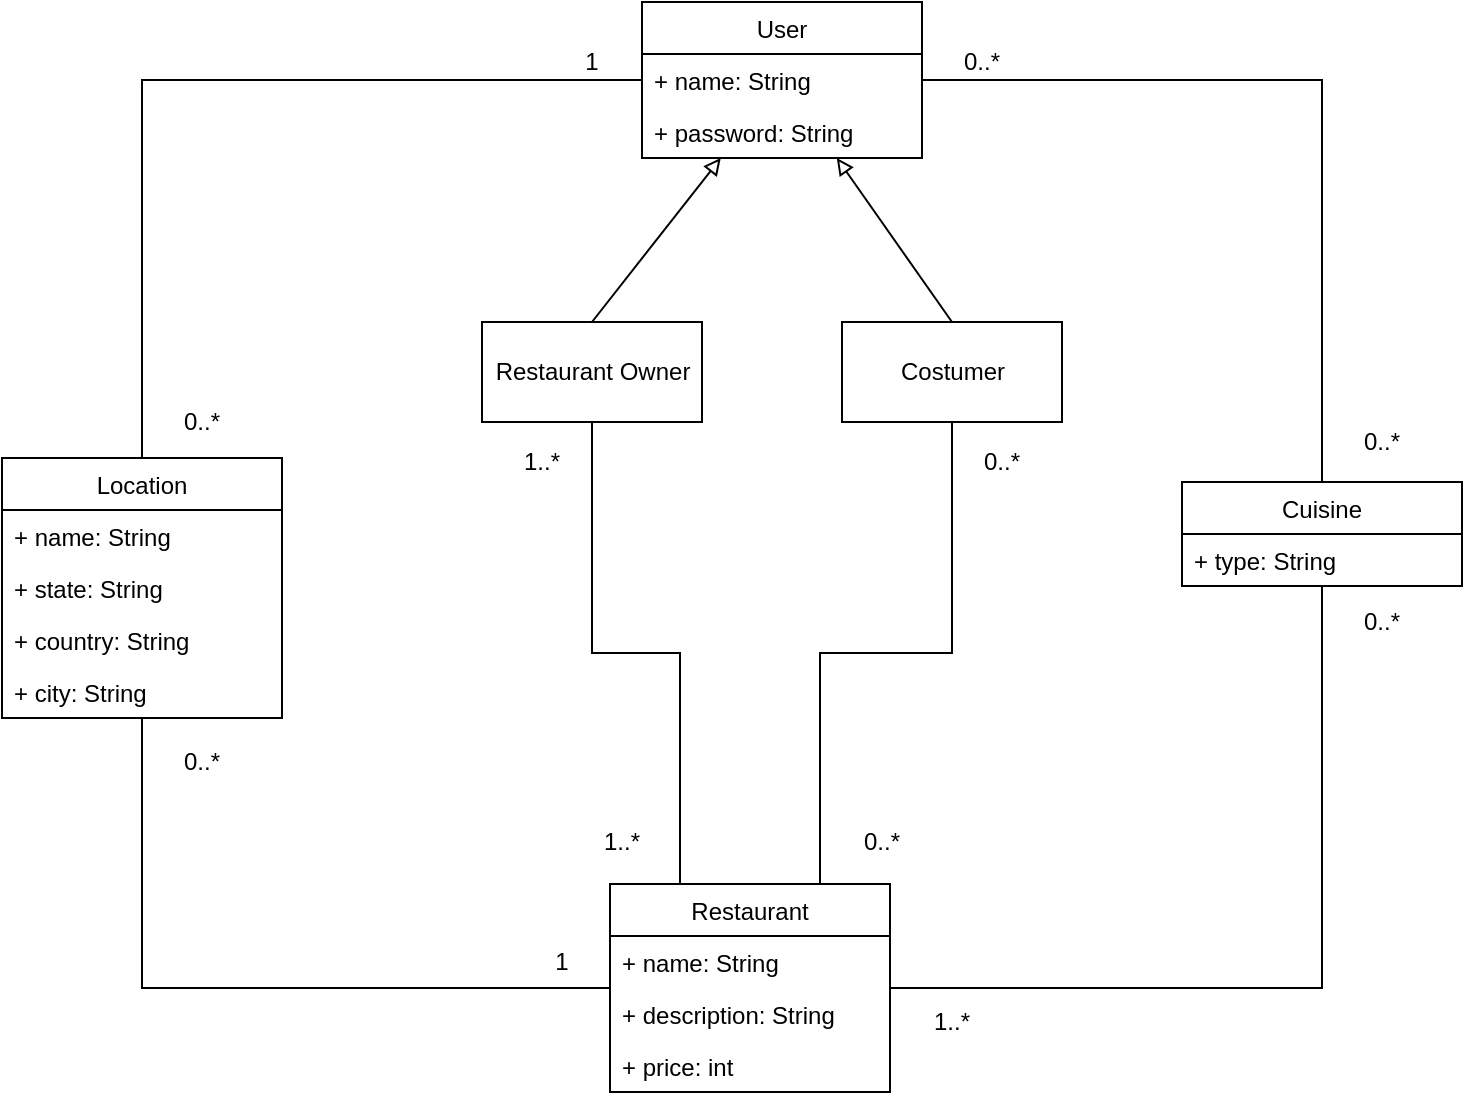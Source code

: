 <mxfile version="13.3.0" type="github" pages="2">
  <diagram id="7zDVnnWjsR-BoNhKVwcQ" name="Page-1">
    <mxGraphModel dx="2249" dy="762" grid="1" gridSize="10" guides="1" tooltips="1" connect="1" arrows="1" fold="1" page="1" pageScale="1" pageWidth="827" pageHeight="1169" math="0" shadow="0">
      <root>
        <mxCell id="0" />
        <mxCell id="1" parent="0" />
        <mxCell id="i-cu7JivkZhU1WcwD_Rd-4" style="edgeStyle=none;rounded=0;orthogonalLoop=1;jettySize=auto;html=1;exitX=0.5;exitY=0;exitDx=0;exitDy=0;endArrow=block;endFill=0;fontSize=12;" parent="1" source="i-cu7JivkZhU1WcwD_Rd-2" target="jAowE2UNMXIYMA4io6as-1" edge="1">
          <mxGeometry relative="1" as="geometry" />
        </mxCell>
        <mxCell id="i-cu7JivkZhU1WcwD_Rd-2" value="Restaurant Owner" style="html=1;fontSize=12;" parent="1" vertex="1">
          <mxGeometry x="210" y="200" width="110" height="50" as="geometry" />
        </mxCell>
        <mxCell id="i-cu7JivkZhU1WcwD_Rd-5" style="edgeStyle=none;rounded=0;orthogonalLoop=1;jettySize=auto;html=1;exitX=0.5;exitY=0;exitDx=0;exitDy=0;endArrow=block;endFill=0;fontSize=12;" parent="1" source="i-cu7JivkZhU1WcwD_Rd-3" target="jAowE2UNMXIYMA4io6as-1" edge="1">
          <mxGeometry relative="1" as="geometry" />
        </mxCell>
        <mxCell id="i-cu7JivkZhU1WcwD_Rd-3" value="Costumer" style="html=1;fontSize=12;" parent="1" vertex="1">
          <mxGeometry x="390" y="200" width="110" height="50" as="geometry" />
        </mxCell>
        <mxCell id="i-cu7JivkZhU1WcwD_Rd-10" style="edgeStyle=orthogonalEdgeStyle;rounded=0;orthogonalLoop=1;jettySize=auto;html=1;exitX=1;exitY=0.5;exitDx=0;exitDy=0;endArrow=none;endFill=0;fontSize=12;" parent="1" source="jAowE2UNMXIYMA4io6as-1" target="jAowE2UNMXIYMA4io6as-13" edge="1">
          <mxGeometry relative="1" as="geometry" />
        </mxCell>
        <mxCell id="i-cu7JivkZhU1WcwD_Rd-11" style="edgeStyle=orthogonalEdgeStyle;rounded=0;orthogonalLoop=1;jettySize=auto;html=1;exitX=0;exitY=0.5;exitDx=0;exitDy=0;endArrow=none;endFill=0;fontSize=12;" parent="1" source="jAowE2UNMXIYMA4io6as-1" target="jAowE2UNMXIYMA4io6as-9" edge="1">
          <mxGeometry relative="1" as="geometry" />
        </mxCell>
        <mxCell id="jAowE2UNMXIYMA4io6as-1" value="User" style="swimlane;fontStyle=0;childLayout=stackLayout;horizontal=1;startSize=26;fillColor=none;horizontalStack=0;resizeParent=1;resizeParentMax=0;resizeLast=0;collapsible=1;marginBottom=0;" parent="1" vertex="1">
          <mxGeometry x="290" y="40" width="140" height="78" as="geometry" />
        </mxCell>
        <mxCell id="jAowE2UNMXIYMA4io6as-2" value="+ name: String " style="text;strokeColor=none;fillColor=none;align=left;verticalAlign=top;spacingLeft=4;spacingRight=4;overflow=hidden;rotatable=0;points=[[0,0.5],[1,0.5]];portConstraint=eastwest;" parent="jAowE2UNMXIYMA4io6as-1" vertex="1">
          <mxGeometry y="26" width="140" height="26" as="geometry" />
        </mxCell>
        <mxCell id="jAowE2UNMXIYMA4io6as-3" value="+ password: String" style="text;strokeColor=none;fillColor=none;align=left;verticalAlign=top;spacingLeft=4;spacingRight=4;overflow=hidden;rotatable=0;points=[[0,0.5],[1,0.5]];portConstraint=eastwest;" parent="jAowE2UNMXIYMA4io6as-1" vertex="1">
          <mxGeometry y="52" width="140" height="26" as="geometry" />
        </mxCell>
        <mxCell id="i-cu7JivkZhU1WcwD_Rd-6" style="edgeStyle=orthogonalEdgeStyle;rounded=0;orthogonalLoop=1;jettySize=auto;html=1;exitX=0.25;exitY=0;exitDx=0;exitDy=0;entryX=0.5;entryY=1;entryDx=0;entryDy=0;endArrow=none;endFill=0;fontSize=12;" parent="1" source="jAowE2UNMXIYMA4io6as-5" target="i-cu7JivkZhU1WcwD_Rd-2" edge="1">
          <mxGeometry relative="1" as="geometry" />
        </mxCell>
        <mxCell id="i-cu7JivkZhU1WcwD_Rd-7" style="edgeStyle=orthogonalEdgeStyle;rounded=0;orthogonalLoop=1;jettySize=auto;html=1;exitX=0.75;exitY=0;exitDx=0;exitDy=0;entryX=0.5;entryY=1;entryDx=0;entryDy=0;endArrow=none;endFill=0;fontSize=12;" parent="1" source="jAowE2UNMXIYMA4io6as-5" target="i-cu7JivkZhU1WcwD_Rd-3" edge="1">
          <mxGeometry relative="1" as="geometry" />
        </mxCell>
        <mxCell id="i-cu7JivkZhU1WcwD_Rd-8" style="edgeStyle=orthogonalEdgeStyle;rounded=0;orthogonalLoop=1;jettySize=auto;html=1;exitX=1;exitY=0.5;exitDx=0;exitDy=0;endArrow=none;endFill=0;fontSize=12;" parent="1" source="jAowE2UNMXIYMA4io6as-5" target="jAowE2UNMXIYMA4io6as-13" edge="1">
          <mxGeometry relative="1" as="geometry" />
        </mxCell>
        <mxCell id="i-cu7JivkZhU1WcwD_Rd-9" style="edgeStyle=orthogonalEdgeStyle;rounded=0;orthogonalLoop=1;jettySize=auto;html=1;exitX=0;exitY=0.5;exitDx=0;exitDy=0;endArrow=none;endFill=0;fontSize=12;" parent="1" source="jAowE2UNMXIYMA4io6as-5" target="jAowE2UNMXIYMA4io6as-9" edge="1">
          <mxGeometry relative="1" as="geometry" />
        </mxCell>
        <mxCell id="jAowE2UNMXIYMA4io6as-5" value="Restaurant" style="swimlane;fontStyle=0;childLayout=stackLayout;horizontal=1;startSize=26;fillColor=none;horizontalStack=0;resizeParent=1;resizeParentMax=0;resizeLast=0;collapsible=1;marginBottom=0;" parent="1" vertex="1">
          <mxGeometry x="274" y="481" width="140" height="104" as="geometry" />
        </mxCell>
        <mxCell id="jAowE2UNMXIYMA4io6as-6" value="+ name: String" style="text;strokeColor=none;fillColor=none;align=left;verticalAlign=top;spacingLeft=4;spacingRight=4;overflow=hidden;rotatable=0;points=[[0,0.5],[1,0.5]];portConstraint=eastwest;" parent="jAowE2UNMXIYMA4io6as-5" vertex="1">
          <mxGeometry y="26" width="140" height="26" as="geometry" />
        </mxCell>
        <mxCell id="jAowE2UNMXIYMA4io6as-7" value="+ description: String" style="text;strokeColor=none;fillColor=none;align=left;verticalAlign=top;spacingLeft=4;spacingRight=4;overflow=hidden;rotatable=0;points=[[0,0.5],[1,0.5]];portConstraint=eastwest;" parent="jAowE2UNMXIYMA4io6as-5" vertex="1">
          <mxGeometry y="52" width="140" height="26" as="geometry" />
        </mxCell>
        <mxCell id="jAowE2UNMXIYMA4io6as-8" value="+ price: int" style="text;strokeColor=none;fillColor=none;align=left;verticalAlign=top;spacingLeft=4;spacingRight=4;overflow=hidden;rotatable=0;points=[[0,0.5],[1,0.5]];portConstraint=eastwest;" parent="jAowE2UNMXIYMA4io6as-5" vertex="1">
          <mxGeometry y="78" width="140" height="26" as="geometry" />
        </mxCell>
        <mxCell id="jAowE2UNMXIYMA4io6as-9" value="Location" style="swimlane;fontStyle=0;childLayout=stackLayout;horizontal=1;startSize=26;fillColor=none;horizontalStack=0;resizeParent=1;resizeParentMax=0;resizeLast=0;collapsible=1;marginBottom=0;" parent="1" vertex="1">
          <mxGeometry x="-30" y="268" width="140" height="130" as="geometry" />
        </mxCell>
        <mxCell id="jAowE2UNMXIYMA4io6as-10" value="+ name: String" style="text;strokeColor=none;fillColor=none;align=left;verticalAlign=top;spacingLeft=4;spacingRight=4;overflow=hidden;rotatable=0;points=[[0,0.5],[1,0.5]];portConstraint=eastwest;" parent="jAowE2UNMXIYMA4io6as-9" vertex="1">
          <mxGeometry y="26" width="140" height="26" as="geometry" />
        </mxCell>
        <mxCell id="jAowE2UNMXIYMA4io6as-11" value="+ state: String" style="text;strokeColor=none;fillColor=none;align=left;verticalAlign=top;spacingLeft=4;spacingRight=4;overflow=hidden;rotatable=0;points=[[0,0.5],[1,0.5]];portConstraint=eastwest;" parent="jAowE2UNMXIYMA4io6as-9" vertex="1">
          <mxGeometry y="52" width="140" height="26" as="geometry" />
        </mxCell>
        <mxCell id="jAowE2UNMXIYMA4io6as-12" value="+ country: String" style="text;strokeColor=none;fillColor=none;align=left;verticalAlign=top;spacingLeft=4;spacingRight=4;overflow=hidden;rotatable=0;points=[[0,0.5],[1,0.5]];portConstraint=eastwest;" parent="jAowE2UNMXIYMA4io6as-9" vertex="1">
          <mxGeometry y="78" width="140" height="26" as="geometry" />
        </mxCell>
        <mxCell id="THnPGVrAGlhSRqvwT2kJ-9" value="+ city: String" style="text;strokeColor=none;fillColor=none;align=left;verticalAlign=top;spacingLeft=4;spacingRight=4;overflow=hidden;rotatable=0;points=[[0,0.5],[1,0.5]];portConstraint=eastwest;" parent="jAowE2UNMXIYMA4io6as-9" vertex="1">
          <mxGeometry y="104" width="140" height="26" as="geometry" />
        </mxCell>
        <mxCell id="jAowE2UNMXIYMA4io6as-13" value="Cuisine" style="swimlane;fontStyle=0;childLayout=stackLayout;horizontal=1;startSize=26;fillColor=none;horizontalStack=0;resizeParent=1;resizeParentMax=0;resizeLast=0;collapsible=1;marginBottom=0;" parent="1" vertex="1">
          <mxGeometry x="560" y="280" width="140" height="52" as="geometry" />
        </mxCell>
        <mxCell id="jAowE2UNMXIYMA4io6as-14" value="+ type: String" style="text;strokeColor=none;fillColor=none;align=left;verticalAlign=top;spacingLeft=4;spacingRight=4;overflow=hidden;rotatable=0;points=[[0,0.5],[1,0.5]];portConstraint=eastwest;" parent="jAowE2UNMXIYMA4io6as-13" vertex="1">
          <mxGeometry y="26" width="140" height="26" as="geometry" />
        </mxCell>
        <mxCell id="i-cu7JivkZhU1WcwD_Rd-14" value="1" style="text;html=1;strokeColor=none;fillColor=none;align=center;verticalAlign=middle;whiteSpace=wrap;rounded=0;fontSize=12;" parent="1" vertex="1">
          <mxGeometry x="245" y="60" width="40" height="20" as="geometry" />
        </mxCell>
        <mxCell id="i-cu7JivkZhU1WcwD_Rd-17" value="1" style="text;html=1;strokeColor=none;fillColor=none;align=center;verticalAlign=middle;whiteSpace=wrap;rounded=0;fontSize=12;" parent="1" vertex="1">
          <mxGeometry x="230" y="510" width="40" height="20" as="geometry" />
        </mxCell>
        <mxCell id="i-cu7JivkZhU1WcwD_Rd-19" value="0..*" style="text;html=1;strokeColor=none;fillColor=none;align=center;verticalAlign=middle;whiteSpace=wrap;rounded=0;fontSize=12;" parent="1" vertex="1">
          <mxGeometry x="450" y="260" width="40" height="20" as="geometry" />
        </mxCell>
        <mxCell id="i-cu7JivkZhU1WcwD_Rd-20" value="0..*" style="text;html=1;strokeColor=none;fillColor=none;align=center;verticalAlign=middle;whiteSpace=wrap;rounded=0;fontSize=12;" parent="1" vertex="1">
          <mxGeometry x="50" y="410" width="40" height="20" as="geometry" />
        </mxCell>
        <mxCell id="i-cu7JivkZhU1WcwD_Rd-21" value="0..*" style="text;html=1;strokeColor=none;fillColor=none;align=center;verticalAlign=middle;whiteSpace=wrap;rounded=0;fontSize=12;" parent="1" vertex="1">
          <mxGeometry x="50" y="240" width="40" height="20" as="geometry" />
        </mxCell>
        <mxCell id="i-cu7JivkZhU1WcwD_Rd-22" value="1..*" style="text;html=1;strokeColor=none;fillColor=none;align=center;verticalAlign=middle;whiteSpace=wrap;rounded=0;fontSize=12;" parent="1" vertex="1">
          <mxGeometry x="260" y="450" width="40" height="20" as="geometry" />
        </mxCell>
        <mxCell id="i-cu7JivkZhU1WcwD_Rd-23" value="1..*" style="text;html=1;strokeColor=none;fillColor=none;align=center;verticalAlign=middle;whiteSpace=wrap;rounded=0;fontSize=12;" parent="1" vertex="1">
          <mxGeometry x="220" y="260" width="40" height="20" as="geometry" />
        </mxCell>
        <mxCell id="i-cu7JivkZhU1WcwD_Rd-24" value="0..*" style="text;html=1;strokeColor=none;fillColor=none;align=center;verticalAlign=middle;whiteSpace=wrap;rounded=0;fontSize=12;" parent="1" vertex="1">
          <mxGeometry x="390" y="450" width="40" height="20" as="geometry" />
        </mxCell>
        <mxCell id="i-cu7JivkZhU1WcwD_Rd-26" value="0..*" style="text;html=1;strokeColor=none;fillColor=none;align=center;verticalAlign=middle;whiteSpace=wrap;rounded=0;fontSize=12;" parent="1" vertex="1">
          <mxGeometry x="440" y="60" width="40" height="20" as="geometry" />
        </mxCell>
        <mxCell id="i-cu7JivkZhU1WcwD_Rd-27" value="0..*" style="text;html=1;strokeColor=none;fillColor=none;align=center;verticalAlign=middle;whiteSpace=wrap;rounded=0;fontSize=12;" parent="1" vertex="1">
          <mxGeometry x="640" y="250" width="40" height="20" as="geometry" />
        </mxCell>
        <mxCell id="i-cu7JivkZhU1WcwD_Rd-28" value="0..*" style="text;html=1;strokeColor=none;fillColor=none;align=center;verticalAlign=middle;whiteSpace=wrap;rounded=0;fontSize=12;" parent="1" vertex="1">
          <mxGeometry x="640" y="340" width="40" height="20" as="geometry" />
        </mxCell>
        <mxCell id="i-cu7JivkZhU1WcwD_Rd-29" value="1..*" style="text;html=1;strokeColor=none;fillColor=none;align=center;verticalAlign=middle;whiteSpace=wrap;rounded=0;fontSize=12;" parent="1" vertex="1">
          <mxGeometry x="425" y="540" width="40" height="20" as="geometry" />
        </mxCell>
      </root>
    </mxGraphModel>
  </diagram>
  <diagram id="j9z_PGVBzaC0-V9ysHHA" name="Page-2">
    <mxGraphModel dx="2426" dy="2434" grid="1" gridSize="10" guides="1" tooltips="1" connect="1" arrows="1" fold="1" page="1" pageScale="1" pageWidth="827" pageHeight="1169" math="0" shadow="0">
      <root>
        <mxCell id="5zPHV9qzRJgmZAfULTGl-0" />
        <mxCell id="5zPHV9qzRJgmZAfULTGl-1" parent="5zPHV9qzRJgmZAfULTGl-0" />
        <mxCell id="5zPHV9qzRJgmZAfULTGl-9" style="edgeStyle=orthogonalEdgeStyle;rounded=0;orthogonalLoop=1;jettySize=auto;html=1;endArrow=block;endFill=0;" parent="5zPHV9qzRJgmZAfULTGl-1" source="5zPHV9qzRJgmZAfULTGl-3" target="5zPHV9qzRJgmZAfULTGl-4" edge="1">
          <mxGeometry relative="1" as="geometry" />
        </mxCell>
        <mxCell id="5zPHV9qzRJgmZAfULTGl-3" value="Restaurant&lt;br&gt;Owner" style="shape=umlActor;verticalLabelPosition=bottom;labelBackgroundColor=#ffffff;verticalAlign=top;html=1;" parent="5zPHV9qzRJgmZAfULTGl-1" vertex="1">
          <mxGeometry x="120" y="-40" width="30" height="60" as="geometry" />
        </mxCell>
        <mxCell id="5zPHV9qzRJgmZAfULTGl-4" value="User" style="shape=umlActor;verticalLabelPosition=bottom;labelBackgroundColor=#ffffff;verticalAlign=top;html=1;" parent="5zPHV9qzRJgmZAfULTGl-1" vertex="1">
          <mxGeometry x="120" y="150" width="30" height="60" as="geometry" />
        </mxCell>
        <mxCell id="5zPHV9qzRJgmZAfULTGl-18" value="&amp;lt;&amp;lt;include&amp;gt;&amp;gt;" style="rounded=0;orthogonalLoop=1;jettySize=auto;html=1;exitX=1;exitY=1;exitDx=0;exitDy=0;endArrow=classicThin;endFill=1;fontSize=12;" parent="5zPHV9qzRJgmZAfULTGl-1" source="5zPHV9qzRJgmZAfULTGl-10" target="5zPHV9qzRJgmZAfULTGl-16" edge="1">
          <mxGeometry relative="1" as="geometry" />
        </mxCell>
        <mxCell id="5zPHV9qzRJgmZAfULTGl-10" value="Add Restaurant" style="ellipse;whiteSpace=wrap;html=1;fontSize=12;fillColor=#dae8fc;strokeColor=#6c8ebf;" parent="5zPHV9qzRJgmZAfULTGl-1" vertex="1">
          <mxGeometry x="280" y="-290" width="140" height="70" as="geometry" />
        </mxCell>
        <mxCell id="qz7VxkIkBpoKN-4RH5xL-8" style="edgeStyle=none;rounded=0;orthogonalLoop=1;jettySize=auto;html=1;exitX=0;exitY=0;exitDx=0;exitDy=0;endArrow=none;endFill=0;fontSize=12;" parent="5zPHV9qzRJgmZAfULTGl-1" source="5zPHV9qzRJgmZAfULTGl-11" edge="1">
          <mxGeometry relative="1" as="geometry">
            <mxPoint x="150.0" y="220" as="targetPoint" />
          </mxGeometry>
        </mxCell>
        <mxCell id="5zPHV9qzRJgmZAfULTGl-11" value="Register" style="ellipse;whiteSpace=wrap;html=1;fontSize=12;fillColor=#dae8fc;strokeColor=#6c8ebf;" parent="5zPHV9qzRJgmZAfULTGl-1" vertex="1">
          <mxGeometry x="280" y="280" width="140" height="70" as="geometry" />
        </mxCell>
        <mxCell id="qz7VxkIkBpoKN-4RH5xL-7" style="edgeStyle=none;rounded=0;orthogonalLoop=1;jettySize=auto;html=1;exitX=0.5;exitY=0;exitDx=0;exitDy=0;endArrow=none;endFill=0;fontSize=12;" parent="5zPHV9qzRJgmZAfULTGl-1" source="5zPHV9qzRJgmZAfULTGl-12" edge="1">
          <mxGeometry relative="1" as="geometry">
            <mxPoint x="150" y="230" as="targetPoint" />
          </mxGeometry>
        </mxCell>
        <mxCell id="5zPHV9qzRJgmZAfULTGl-12" value="Login/Logout" style="ellipse;whiteSpace=wrap;html=1;fontSize=12;fillColor=#dae8fc;strokeColor=#6c8ebf;" parent="5zPHV9qzRJgmZAfULTGl-1" vertex="1">
          <mxGeometry x="180" y="400" width="140" height="70" as="geometry" />
        </mxCell>
        <mxCell id="5zPHV9qzRJgmZAfULTGl-16" value="View Restaurant" style="ellipse;whiteSpace=wrap;html=1;fontSize=12;fillColor=#dae8fc;strokeColor=#6c8ebf;" parent="5zPHV9qzRJgmZAfULTGl-1" vertex="1">
          <mxGeometry x="520" y="-250" width="140" height="70" as="geometry" />
        </mxCell>
        <mxCell id="5zPHV9qzRJgmZAfULTGl-20" value="&amp;lt;&amp;lt;extends&amp;gt;&amp;gt;" style="edgeStyle=none;rounded=0;orthogonalLoop=1;jettySize=auto;html=1;exitX=0;exitY=1;exitDx=0;exitDy=0;entryX=1;entryY=0;entryDx=0;entryDy=0;dashed=1;endArrow=classicThin;endFill=1;fontSize=12;" parent="5zPHV9qzRJgmZAfULTGl-1" source="5zPHV9qzRJgmZAfULTGl-17" target="5zPHV9qzRJgmZAfULTGl-16" edge="1">
          <mxGeometry relative="1" as="geometry" />
        </mxCell>
        <mxCell id="5zPHV9qzRJgmZAfULTGl-17" value="Edit Restaurant" style="ellipse;whiteSpace=wrap;html=1;fontSize=12;fillColor=#d5e8d4;strokeColor=#82b366;" parent="5zPHV9qzRJgmZAfULTGl-1" vertex="1">
          <mxGeometry x="860" y="-420" width="140" height="70" as="geometry" />
        </mxCell>
        <mxCell id="5zPHV9qzRJgmZAfULTGl-23" value="&amp;lt;&amp;lt;extends&amp;gt;&amp;gt;" style="edgeStyle=none;rounded=0;orthogonalLoop=1;jettySize=auto;html=1;exitX=0;exitY=0.5;exitDx=0;exitDy=0;entryX=1;entryY=1;entryDx=0;entryDy=0;dashed=1;endArrow=classicThin;endFill=1;fontSize=12;" parent="5zPHV9qzRJgmZAfULTGl-1" source="5zPHV9qzRJgmZAfULTGl-22" target="5zPHV9qzRJgmZAfULTGl-16" edge="1">
          <mxGeometry relative="1" as="geometry" />
        </mxCell>
        <mxCell id="5zPHV9qzRJgmZAfULTGl-22" value="Delete Restaurant" style="ellipse;whiteSpace=wrap;html=1;fontSize=12;fillColor=#d5e8d4;strokeColor=#82b366;" parent="5zPHV9qzRJgmZAfULTGl-1" vertex="1">
          <mxGeometry x="910" y="-300" width="140" height="70" as="geometry" />
        </mxCell>
        <mxCell id="Tm_T-q_GC3cHI-UwzK1D-2" value="&amp;lt;&amp;lt;include&amp;gt;&amp;gt;" style="rounded=0;orthogonalLoop=1;jettySize=auto;html=1;exitX=1;exitY=1;exitDx=0;exitDy=0;entryX=0;entryY=0;entryDx=0;entryDy=0;endArrow=classicThin;endFill=1;fontSize=12;" parent="5zPHV9qzRJgmZAfULTGl-1" source="Tm_T-q_GC3cHI-UwzK1D-0" target="Tm_T-q_GC3cHI-UwzK1D-1" edge="1">
          <mxGeometry relative="1" as="geometry" />
        </mxCell>
        <mxCell id="qz7VxkIkBpoKN-4RH5xL-9" style="edgeStyle=none;rounded=0;orthogonalLoop=1;jettySize=auto;html=1;exitX=0;exitY=0;exitDx=0;exitDy=0;entryX=0.5;entryY=0.5;entryDx=0;entryDy=0;entryPerimeter=0;endArrow=none;endFill=0;fontSize=12;" parent="5zPHV9qzRJgmZAfULTGl-1" source="Tm_T-q_GC3cHI-UwzK1D-0" target="5zPHV9qzRJgmZAfULTGl-4" edge="1">
          <mxGeometry relative="1" as="geometry" />
        </mxCell>
        <mxCell id="Tm_T-q_GC3cHI-UwzK1D-0" value="Browse User&amp;nbsp;" style="ellipse;whiteSpace=wrap;html=1;fontSize=12;fillColor=#dae8fc;strokeColor=#6c8ebf;" parent="5zPHV9qzRJgmZAfULTGl-1" vertex="1">
          <mxGeometry x="380" y="170" width="140" height="70" as="geometry" />
        </mxCell>
        <mxCell id="qz7VxkIkBpoKN-4RH5xL-2" value="&amp;lt;&amp;lt;include&amp;gt;&amp;gt;" style="edgeStyle=none;rounded=0;orthogonalLoop=1;jettySize=auto;html=1;exitX=1;exitY=0.5;exitDx=0;exitDy=0;entryX=0;entryY=1;entryDx=0;entryDy=0;endArrow=classicThin;endFill=1;fontSize=12;" parent="5zPHV9qzRJgmZAfULTGl-1" source="Tm_T-q_GC3cHI-UwzK1D-1" target="qz7VxkIkBpoKN-4RH5xL-1" edge="1">
          <mxGeometry relative="1" as="geometry" />
        </mxCell>
        <mxCell id="Tm_T-q_GC3cHI-UwzK1D-1" value="Find User" style="ellipse;whiteSpace=wrap;html=1;fontSize=12;fillColor=#dae8fc;strokeColor=#6c8ebf;" parent="5zPHV9qzRJgmZAfULTGl-1" vertex="1">
          <mxGeometry x="640" y="215" width="140" height="70" as="geometry" />
        </mxCell>
        <mxCell id="qz7VxkIkBpoKN-4RH5xL-0" value="&amp;lt;&amp;lt;extends&amp;gt;&amp;gt;" style="edgeStyle=none;rounded=0;orthogonalLoop=1;jettySize=auto;html=1;exitX=0;exitY=0;exitDx=0;exitDy=0;entryX=1;entryY=1;entryDx=0;entryDy=0;dashed=1;endArrow=classicThin;endFill=1;fontSize=12;" parent="5zPHV9qzRJgmZAfULTGl-1" source="Tm_T-q_GC3cHI-UwzK1D-3" target="Tm_T-q_GC3cHI-UwzK1D-1" edge="1">
          <mxGeometry relative="1" as="geometry" />
        </mxCell>
        <mxCell id="Tm_T-q_GC3cHI-UwzK1D-3" value="Set User Parameter:&lt;br&gt;username" style="ellipse;whiteSpace=wrap;html=1;fontSize=12;fillColor=#d5e8d4;strokeColor=#82b366;" parent="5zPHV9qzRJgmZAfULTGl-1" vertex="1">
          <mxGeometry x="970" y="330" width="140" height="70" as="geometry" />
        </mxCell>
        <mxCell id="qz7VxkIkBpoKN-4RH5xL-1" value="View User" style="ellipse;whiteSpace=wrap;html=1;fontSize=12;fillColor=#dae8fc;strokeColor=#6c8ebf;" parent="5zPHV9qzRJgmZAfULTGl-1" vertex="1">
          <mxGeometry x="889.92" y="170" width="140" height="70" as="geometry" />
        </mxCell>
        <mxCell id="qz7VxkIkBpoKN-4RH5xL-5" value="&amp;lt;&amp;lt;extends&amp;gt;&amp;gt;" style="edgeStyle=none;rounded=0;orthogonalLoop=1;jettySize=auto;html=1;exitX=0;exitY=0.5;exitDx=0;exitDy=0;entryX=1;entryY=0;entryDx=0;entryDy=0;dashed=1;endArrow=classicThin;endFill=1;fontSize=12;" parent="5zPHV9qzRJgmZAfULTGl-1" source="qz7VxkIkBpoKN-4RH5xL-3" target="qz7VxkIkBpoKN-4RH5xL-1" edge="1">
          <mxGeometry relative="1" as="geometry" />
        </mxCell>
        <mxCell id="qz7VxkIkBpoKN-4RH5xL-3" value="Follow User" style="ellipse;whiteSpace=wrap;html=1;fontSize=12;fillColor=#d5e8d4;strokeColor=#82b366;" parent="5zPHV9qzRJgmZAfULTGl-1" vertex="1">
          <mxGeometry x="1120" y="100" width="140" height="70" as="geometry" />
        </mxCell>
        <mxCell id="qz7VxkIkBpoKN-4RH5xL-6" value="&amp;lt;&amp;lt;extends&amp;gt;&amp;gt;" style="edgeStyle=none;rounded=0;orthogonalLoop=1;jettySize=auto;html=1;exitX=0;exitY=0.5;exitDx=0;exitDy=0;entryX=1;entryY=1;entryDx=0;entryDy=0;dashed=1;endArrow=classicThin;endFill=1;fontSize=12;" parent="5zPHV9qzRJgmZAfULTGl-1" source="qz7VxkIkBpoKN-4RH5xL-4" target="qz7VxkIkBpoKN-4RH5xL-1" edge="1">
          <mxGeometry relative="1" as="geometry" />
        </mxCell>
        <mxCell id="qz7VxkIkBpoKN-4RH5xL-4" value="Unfollow User" style="ellipse;whiteSpace=wrap;html=1;fontSize=12;fillColor=#d5e8d4;strokeColor=#82b366;" parent="5zPHV9qzRJgmZAfULTGl-1" vertex="1">
          <mxGeometry x="1140" y="250" width="140" height="70" as="geometry" />
        </mxCell>
        <mxCell id="qz7VxkIkBpoKN-4RH5xL-12" style="edgeStyle=none;rounded=0;orthogonalLoop=1;jettySize=auto;html=1;exitX=1;exitY=0.5;exitDx=0;exitDy=0;entryX=0;entryY=0.5;entryDx=0;entryDy=0;endArrow=classicThin;endFill=1;fontSize=12;" parent="5zPHV9qzRJgmZAfULTGl-1" source="qz7VxkIkBpoKN-4RH5xL-10" target="qz7VxkIkBpoKN-4RH5xL-11" edge="1">
          <mxGeometry relative="1" as="geometry" />
        </mxCell>
        <mxCell id="qz7VxkIkBpoKN-4RH5xL-14" value="&amp;lt;&amp;lt;include&amp;gt;&amp;gt;" style="edgeLabel;html=1;align=center;verticalAlign=middle;resizable=0;points=[];fontSize=12;" parent="qz7VxkIkBpoKN-4RH5xL-12" vertex="1" connectable="0">
          <mxGeometry x="-0.372" y="1" relative="1" as="geometry">
            <mxPoint as="offset" />
          </mxGeometry>
        </mxCell>
        <mxCell id="qz7VxkIkBpoKN-4RH5xL-10" value="Browse Restaurant" style="ellipse;whiteSpace=wrap;html=1;fontSize=12;fillColor=#dae8fc;strokeColor=#6c8ebf;" parent="5zPHV9qzRJgmZAfULTGl-1" vertex="1">
          <mxGeometry x="300" y="-30.0" width="140" height="70" as="geometry" />
        </mxCell>
        <mxCell id="qz7VxkIkBpoKN-4RH5xL-13" value="&amp;lt;&amp;lt;include&amp;gt;&amp;gt;" style="edgeStyle=none;rounded=0;orthogonalLoop=1;jettySize=auto;html=1;exitX=0.5;exitY=0;exitDx=0;exitDy=0;entryX=0.5;entryY=1;entryDx=0;entryDy=0;endArrow=blockThin;endFill=1;fontSize=12;" parent="5zPHV9qzRJgmZAfULTGl-1" source="qz7VxkIkBpoKN-4RH5xL-11" target="5zPHV9qzRJgmZAfULTGl-16" edge="1">
          <mxGeometry relative="1" as="geometry" />
        </mxCell>
        <mxCell id="qz7VxkIkBpoKN-4RH5xL-11" value="Find Restaurant" style="ellipse;whiteSpace=wrap;html=1;fontSize=12;fillColor=#dae8fc;strokeColor=#6c8ebf;" parent="5zPHV9qzRJgmZAfULTGl-1" vertex="1">
          <mxGeometry x="540" y="-40" width="140" height="70" as="geometry" />
        </mxCell>
        <mxCell id="qz7VxkIkBpoKN-4RH5xL-15" value="&amp;lt;&amp;lt;extends&amp;gt;&amp;gt;" style="edgeStyle=none;rounded=0;orthogonalLoop=1;jettySize=auto;html=1;exitX=0;exitY=0;exitDx=0;exitDy=0;entryX=1;entryY=1;entryDx=0;entryDy=0;dashed=1;endArrow=classicThin;endFill=1;fontSize=12;" parent="5zPHV9qzRJgmZAfULTGl-1" source="qz7VxkIkBpoKN-4RH5xL-16" target="qz7VxkIkBpoKN-4RH5xL-11" edge="1">
          <mxGeometry relative="1" as="geometry">
            <mxPoint x="729.999" y="69.996" as="targetPoint" />
          </mxGeometry>
        </mxCell>
        <mxCell id="qz7VxkIkBpoKN-4RH5xL-16" value="Set Restaurant Parameter:&lt;br&gt;name" style="ellipse;whiteSpace=wrap;html=1;fontSize=12;fillColor=#d5e8d4;strokeColor=#82b366;" parent="5zPHV9qzRJgmZAfULTGl-1" vertex="1">
          <mxGeometry x="860" y="20" width="160" height="70" as="geometry" />
        </mxCell>
        <mxCell id="qz7VxkIkBpoKN-4RH5xL-17" value="&amp;lt;&amp;lt;extends&amp;gt;&amp;gt;" style="edgeStyle=none;rounded=0;orthogonalLoop=1;jettySize=auto;html=1;exitX=0;exitY=0;exitDx=0;exitDy=0;entryX=1;entryY=0.5;entryDx=0;entryDy=0;dashed=1;endArrow=classicThin;endFill=1;fontSize=12;" parent="5zPHV9qzRJgmZAfULTGl-1" source="qz7VxkIkBpoKN-4RH5xL-18" target="qz7VxkIkBpoKN-4RH5xL-11" edge="1">
          <mxGeometry relative="1" as="geometry">
            <mxPoint x="699.999" y="39.996" as="targetPoint" />
          </mxGeometry>
        </mxCell>
        <mxCell id="qz7VxkIkBpoKN-4RH5xL-18" value="Set Recommendation Parameter" style="ellipse;whiteSpace=wrap;html=1;fontSize=12;fillColor=#d5e8d4;strokeColor=#82b366;" parent="5zPHV9qzRJgmZAfULTGl-1" vertex="1">
          <mxGeometry x="860" y="-140" width="169.92" height="69.54" as="geometry" />
        </mxCell>
        <mxCell id="qz7VxkIkBpoKN-4RH5xL-21" style="edgeStyle=none;rounded=0;orthogonalLoop=1;jettySize=auto;html=1;exitX=0;exitY=1;exitDx=0;exitDy=0;entryX=1;entryY=0.333;entryDx=0;entryDy=0;entryPerimeter=0;endArrow=none;endFill=0;fontSize=12;" parent="5zPHV9qzRJgmZAfULTGl-1" source="qz7VxkIkBpoKN-4RH5xL-10" target="5zPHV9qzRJgmZAfULTGl-4" edge="1">
          <mxGeometry relative="1" as="geometry">
            <mxPoint x="345.081" y="225.234" as="sourcePoint" />
            <mxPoint x="170.0" y="134.77" as="targetPoint" />
          </mxGeometry>
        </mxCell>
        <mxCell id="qz7VxkIkBpoKN-4RH5xL-22" style="edgeStyle=none;rounded=0;orthogonalLoop=1;jettySize=auto;html=1;exitX=0;exitY=1;exitDx=0;exitDy=0;entryX=1;entryY=0.333;entryDx=0;entryDy=0;entryPerimeter=0;endArrow=none;endFill=0;fontSize=12;" parent="5zPHV9qzRJgmZAfULTGl-1" source="5zPHV9qzRJgmZAfULTGl-10" target="5zPHV9qzRJgmZAfULTGl-3" edge="1">
          <mxGeometry relative="1" as="geometry">
            <mxPoint x="385.081" y="50.004" as="sourcePoint" />
            <mxPoint x="210.0" y="-40.46" as="targetPoint" />
          </mxGeometry>
        </mxCell>
        <mxCell id="mLJORztHTTyIW33B8l6V-0" value="Put/Remove like to Restaurant" style="ellipse;whiteSpace=wrap;html=1;fontSize=12;fillColor=#d5e8d4;strokeColor=#82b366;" parent="5zPHV9qzRJgmZAfULTGl-1" vertex="1">
          <mxGeometry x="700" y="-490" width="140" height="70" as="geometry" />
        </mxCell>
        <mxCell id="mLJORztHTTyIW33B8l6V-1" value="&amp;lt;&amp;lt;extends&amp;gt;&amp;gt;" style="edgeStyle=none;rounded=0;orthogonalLoop=1;jettySize=auto;html=1;exitX=0.5;exitY=1;exitDx=0;exitDy=0;entryX=0.5;entryY=0;entryDx=0;entryDy=0;dashed=1;endArrow=classicThin;endFill=1;fontSize=12;" parent="5zPHV9qzRJgmZAfULTGl-1" source="mLJORztHTTyIW33B8l6V-0" target="5zPHV9qzRJgmZAfULTGl-16" edge="1">
          <mxGeometry relative="1" as="geometry">
            <mxPoint x="679.985" y="-279.998" as="sourcePoint" />
            <mxPoint x="509.995" y="-188.982" as="targetPoint" />
          </mxGeometry>
        </mxCell>
        <mxCell id="zyFbjTyeilTEmmRpHfqy-0" value="&amp;lt;&amp;lt;extends&amp;gt;&amp;gt;" style="edgeStyle=none;rounded=0;orthogonalLoop=1;jettySize=auto;html=1;dashed=1;endArrow=classicThin;endFill=1;fontSize=12;" edge="1" parent="5zPHV9qzRJgmZAfULTGl-1" source="zyFbjTyeilTEmmRpHfqy-1" target="Tm_T-q_GC3cHI-UwzK1D-1">
          <mxGeometry relative="1" as="geometry">
            <mxPoint x="480" y="490" as="targetPoint" />
          </mxGeometry>
        </mxCell>
        <mxCell id="zyFbjTyeilTEmmRpHfqy-1" value="Set Recommendation Parameter" style="ellipse;whiteSpace=wrap;html=1;fontSize=12;fillColor=#d5e8d4;strokeColor=#82b366;" vertex="1" parent="5zPHV9qzRJgmZAfULTGl-1">
          <mxGeometry x="720" y="370" width="160" height="70" as="geometry" />
        </mxCell>
        <mxCell id="zyFbjTyeilTEmmRpHfqy-5" style="edgeStyle=orthogonalEdgeStyle;rounded=0;orthogonalLoop=1;jettySize=auto;html=1;endArrow=block;endFill=0;" edge="1" parent="5zPHV9qzRJgmZAfULTGl-1" source="zyFbjTyeilTEmmRpHfqy-2">
          <mxGeometry relative="1" as="geometry">
            <mxPoint x="135" y="230" as="targetPoint" />
          </mxGeometry>
        </mxCell>
        <mxCell id="zyFbjTyeilTEmmRpHfqy-2" value="Admin" style="shape=umlActor;verticalLabelPosition=bottom;labelBackgroundColor=#ffffff;verticalAlign=top;html=1;" vertex="1" parent="5zPHV9qzRJgmZAfULTGl-1">
          <mxGeometry x="120" y="507.5" width="30" height="55" as="geometry" />
        </mxCell>
        <mxCell id="zyFbjTyeilTEmmRpHfqy-31" style="rounded=0;orthogonalLoop=1;jettySize=auto;html=1;entryX=1;entryY=0.333;entryDx=0;entryDy=0;entryPerimeter=0;endArrow=none;endFill=0;" edge="1" parent="5zPHV9qzRJgmZAfULTGl-1" source="zyFbjTyeilTEmmRpHfqy-6" target="zyFbjTyeilTEmmRpHfqy-2">
          <mxGeometry relative="1" as="geometry" />
        </mxCell>
        <mxCell id="zyFbjTyeilTEmmRpHfqy-6" value="Add Location" style="ellipse;whiteSpace=wrap;html=1;fontSize=12;fillColor=#dae8fc;strokeColor=#6c8ebf;" vertex="1" parent="5zPHV9qzRJgmZAfULTGl-1">
          <mxGeometry x="410" y="437.5" width="140" height="70" as="geometry" />
        </mxCell>
        <mxCell id="zyFbjTyeilTEmmRpHfqy-34" style="edgeStyle=none;rounded=0;orthogonalLoop=1;jettySize=auto;html=1;endArrow=none;endFill=0;" edge="1" parent="5zPHV9qzRJgmZAfULTGl-1" source="zyFbjTyeilTEmmRpHfqy-7">
          <mxGeometry relative="1" as="geometry">
            <mxPoint x="150" y="570" as="targetPoint" />
          </mxGeometry>
        </mxCell>
        <mxCell id="zyFbjTyeilTEmmRpHfqy-7" value="Add Cuisine" style="ellipse;whiteSpace=wrap;html=1;fontSize=12;fillColor=#dae8fc;strokeColor=#6c8ebf;" vertex="1" parent="5zPHV9qzRJgmZAfULTGl-1">
          <mxGeometry x="240" y="720" width="140" height="70" as="geometry" />
        </mxCell>
        <mxCell id="zyFbjTyeilTEmmRpHfqy-8" value="&amp;lt;&amp;lt;include&amp;gt;&amp;gt;" style="rounded=0;orthogonalLoop=1;jettySize=auto;html=1;endArrow=classicThin;endFill=1;fontSize=12;" edge="1" parent="5zPHV9qzRJgmZAfULTGl-1" target="zyFbjTyeilTEmmRpHfqy-9" source="zyFbjTyeilTEmmRpHfqy-7">
          <mxGeometry relative="1" as="geometry">
            <mxPoint x="228.999" y="1099.536" as="sourcePoint" />
          </mxGeometry>
        </mxCell>
        <mxCell id="zyFbjTyeilTEmmRpHfqy-9" value="View Cuisine" style="ellipse;whiteSpace=wrap;html=1;fontSize=12;fillColor=#dae8fc;strokeColor=#6c8ebf;" vertex="1" parent="5zPHV9qzRJgmZAfULTGl-1">
          <mxGeometry x="560.0" y="830" width="140" height="70" as="geometry" />
        </mxCell>
        <mxCell id="zyFbjTyeilTEmmRpHfqy-10" value="&amp;lt;&amp;lt;include&amp;gt;&amp;gt;" style="rounded=0;orthogonalLoop=1;jettySize=auto;html=1;endArrow=classicThin;endFill=1;fontSize=12;" edge="1" parent="5zPHV9qzRJgmZAfULTGl-1" target="zyFbjTyeilTEmmRpHfqy-11" source="zyFbjTyeilTEmmRpHfqy-6">
          <mxGeometry relative="1" as="geometry">
            <mxPoint x="249.999" y="799.536" as="sourcePoint" />
          </mxGeometry>
        </mxCell>
        <mxCell id="zyFbjTyeilTEmmRpHfqy-11" value="View Location" style="ellipse;whiteSpace=wrap;html=1;fontSize=12;fillColor=#dae8fc;strokeColor=#6c8ebf;" vertex="1" parent="5zPHV9qzRJgmZAfULTGl-1">
          <mxGeometry x="690" y="515" width="140" height="70" as="geometry" />
        </mxCell>
        <mxCell id="zyFbjTyeilTEmmRpHfqy-12" value="&amp;lt;&amp;lt;extends&amp;gt;&amp;gt;" style="edgeStyle=none;rounded=0;orthogonalLoop=1;jettySize=auto;html=1;exitX=0;exitY=0.5;exitDx=0;exitDy=0;dashed=1;endArrow=classicThin;endFill=1;fontSize=12;" edge="1" parent="5zPHV9qzRJgmZAfULTGl-1" source="zyFbjTyeilTEmmRpHfqy-13" target="zyFbjTyeilTEmmRpHfqy-9">
          <mxGeometry relative="1" as="geometry">
            <mxPoint x="422.839" y="1159.536" as="targetPoint" />
          </mxGeometry>
        </mxCell>
        <mxCell id="zyFbjTyeilTEmmRpHfqy-13" value="Delete Cuisine" style="ellipse;whiteSpace=wrap;html=1;fontSize=12;fillColor=#d5e8d4;strokeColor=#82b366;" vertex="1" parent="5zPHV9qzRJgmZAfULTGl-1">
          <mxGeometry x="870" y="860" width="140" height="70" as="geometry" />
        </mxCell>
        <mxCell id="zyFbjTyeilTEmmRpHfqy-14" value="&amp;lt;&amp;lt;extends&amp;gt;&amp;gt;" style="edgeStyle=none;rounded=0;orthogonalLoop=1;jettySize=auto;html=1;exitX=0;exitY=0.5;exitDx=0;exitDy=0;dashed=1;endArrow=classicThin;endFill=1;fontSize=12;" edge="1" parent="5zPHV9qzRJgmZAfULTGl-1" source="zyFbjTyeilTEmmRpHfqy-15" target="zyFbjTyeilTEmmRpHfqy-11">
          <mxGeometry relative="1" as="geometry">
            <mxPoint x="480.079" y="899.536" as="targetPoint" />
          </mxGeometry>
        </mxCell>
        <mxCell id="zyFbjTyeilTEmmRpHfqy-15" value="Delete Location" style="ellipse;whiteSpace=wrap;html=1;fontSize=12;fillColor=#d5e8d4;strokeColor=#82b366;" vertex="1" parent="5zPHV9qzRJgmZAfULTGl-1">
          <mxGeometry x="990" y="530" width="140" height="70" as="geometry" />
        </mxCell>
        <mxCell id="zyFbjTyeilTEmmRpHfqy-32" style="rounded=0;orthogonalLoop=1;jettySize=auto;html=1;entryX=1;entryY=1;entryDx=0;entryDy=0;entryPerimeter=0;endArrow=none;endFill=0;" edge="1" parent="5zPHV9qzRJgmZAfULTGl-1" source="zyFbjTyeilTEmmRpHfqy-16" target="zyFbjTyeilTEmmRpHfqy-2">
          <mxGeometry relative="1" as="geometry" />
        </mxCell>
        <mxCell id="zyFbjTyeilTEmmRpHfqy-16" value="Browse Location" style="ellipse;whiteSpace=wrap;html=1;fontSize=12;fillColor=#dae8fc;strokeColor=#6c8ebf;" vertex="1" parent="5zPHV9qzRJgmZAfULTGl-1">
          <mxGeometry x="320" y="610" width="140" height="70" as="geometry" />
        </mxCell>
        <mxCell id="zyFbjTyeilTEmmRpHfqy-35" style="edgeStyle=none;rounded=0;orthogonalLoop=1;jettySize=auto;html=1;endArrow=none;endFill=0;" edge="1" parent="5zPHV9qzRJgmZAfULTGl-1" source="zyFbjTyeilTEmmRpHfqy-17">
          <mxGeometry relative="1" as="geometry">
            <mxPoint x="140" y="590" as="targetPoint" />
          </mxGeometry>
        </mxCell>
        <mxCell id="zyFbjTyeilTEmmRpHfqy-17" value="Browse Cuisine" style="ellipse;whiteSpace=wrap;html=1;fontSize=12;fillColor=#dae8fc;strokeColor=#6c8ebf;" vertex="1" parent="5zPHV9qzRJgmZAfULTGl-1">
          <mxGeometry x="70" y="760" width="140" height="70" as="geometry" />
        </mxCell>
        <mxCell id="zyFbjTyeilTEmmRpHfqy-18" style="edgeStyle=none;rounded=0;orthogonalLoop=1;jettySize=auto;html=1;entryX=0;entryY=0.5;entryDx=0;entryDy=0;endArrow=classicThin;endFill=1;fontSize=12;" edge="1" parent="5zPHV9qzRJgmZAfULTGl-1" target="zyFbjTyeilTEmmRpHfqy-21" source="zyFbjTyeilTEmmRpHfqy-16">
          <mxGeometry relative="1" as="geometry">
            <mxPoint x="-107.0" y="905.46" as="sourcePoint" />
          </mxGeometry>
        </mxCell>
        <mxCell id="zyFbjTyeilTEmmRpHfqy-19" value="&amp;lt;&amp;lt;include&amp;gt;&amp;gt;" style="edgeLabel;html=1;align=center;verticalAlign=middle;resizable=0;points=[];fontSize=12;" vertex="1" connectable="0" parent="zyFbjTyeilTEmmRpHfqy-18">
          <mxGeometry x="-0.372" y="1" relative="1" as="geometry">
            <mxPoint as="offset" />
          </mxGeometry>
        </mxCell>
        <mxCell id="zyFbjTyeilTEmmRpHfqy-20" value="&amp;lt;&amp;lt;include&amp;gt;&amp;gt;" style="edgeStyle=none;rounded=0;orthogonalLoop=1;jettySize=auto;html=1;exitX=0.5;exitY=0;exitDx=0;exitDy=0;endArrow=blockThin;endFill=1;fontSize=12;" edge="1" parent="5zPHV9qzRJgmZAfULTGl-1" source="zyFbjTyeilTEmmRpHfqy-21" target="zyFbjTyeilTEmmRpHfqy-11">
          <mxGeometry relative="1" as="geometry">
            <mxPoint x="20" y="730" as="targetPoint" />
          </mxGeometry>
        </mxCell>
        <mxCell id="zyFbjTyeilTEmmRpHfqy-21" value="Find Location" style="ellipse;whiteSpace=wrap;html=1;fontSize=12;fillColor=#dae8fc;strokeColor=#6c8ebf;" vertex="1" parent="5zPHV9qzRJgmZAfULTGl-1">
          <mxGeometry x="590" y="660" width="140" height="70" as="geometry" />
        </mxCell>
        <mxCell id="zyFbjTyeilTEmmRpHfqy-22" value="&amp;lt;&amp;lt;extends&amp;gt;&amp;gt;" style="edgeStyle=none;rounded=0;orthogonalLoop=1;jettySize=auto;html=1;exitX=0;exitY=0;exitDx=0;exitDy=0;entryX=1;entryY=1;entryDx=0;entryDy=0;dashed=1;endArrow=classicThin;endFill=1;fontSize=12;" edge="1" parent="5zPHV9qzRJgmZAfULTGl-1" source="zyFbjTyeilTEmmRpHfqy-23" target="zyFbjTyeilTEmmRpHfqy-21">
          <mxGeometry relative="1" as="geometry">
            <mxPoint x="209.999" y="889.996" as="targetPoint" />
          </mxGeometry>
        </mxCell>
        <mxCell id="zyFbjTyeilTEmmRpHfqy-23" value="Set Location Parameter:&lt;br&gt;name" style="ellipse;whiteSpace=wrap;html=1;fontSize=12;fillColor=#d5e8d4;strokeColor=#82b366;" vertex="1" parent="5zPHV9qzRJgmZAfULTGl-1">
          <mxGeometry x="960" y="700" width="160" height="70" as="geometry" />
        </mxCell>
        <mxCell id="zyFbjTyeilTEmmRpHfqy-24" style="edgeStyle=none;rounded=0;orthogonalLoop=1;jettySize=auto;html=1;entryX=0;entryY=0.5;entryDx=0;entryDy=0;endArrow=classicThin;endFill=1;fontSize=12;" edge="1" parent="5zPHV9qzRJgmZAfULTGl-1" target="zyFbjTyeilTEmmRpHfqy-27" source="zyFbjTyeilTEmmRpHfqy-17">
          <mxGeometry relative="1" as="geometry">
            <mxPoint x="-307.0" y="1185.46" as="sourcePoint" />
          </mxGeometry>
        </mxCell>
        <mxCell id="zyFbjTyeilTEmmRpHfqy-25" value="&amp;lt;&amp;lt;include&amp;gt;&amp;gt;" style="edgeLabel;html=1;align=center;verticalAlign=middle;resizable=0;points=[];fontSize=12;" vertex="1" connectable="0" parent="zyFbjTyeilTEmmRpHfqy-24">
          <mxGeometry x="-0.372" y="1" relative="1" as="geometry">
            <mxPoint as="offset" />
          </mxGeometry>
        </mxCell>
        <mxCell id="zyFbjTyeilTEmmRpHfqy-26" value="&amp;lt;&amp;lt;include&amp;gt;&amp;gt;" style="edgeStyle=none;rounded=0;orthogonalLoop=1;jettySize=auto;html=1;exitX=0.5;exitY=0;exitDx=0;exitDy=0;endArrow=blockThin;endFill=1;fontSize=12;" edge="1" parent="5zPHV9qzRJgmZAfULTGl-1" source="zyFbjTyeilTEmmRpHfqy-27" target="zyFbjTyeilTEmmRpHfqy-9">
          <mxGeometry relative="1" as="geometry">
            <mxPoint x="-180" y="1010" as="targetPoint" />
          </mxGeometry>
        </mxCell>
        <mxCell id="zyFbjTyeilTEmmRpHfqy-27" value="Find Cuisine" style="ellipse;whiteSpace=wrap;html=1;fontSize=12;fillColor=#dae8fc;strokeColor=#6c8ebf;" vertex="1" parent="5zPHV9qzRJgmZAfULTGl-1">
          <mxGeometry x="300" y="960" width="140" height="70" as="geometry" />
        </mxCell>
        <mxCell id="zyFbjTyeilTEmmRpHfqy-28" value="&amp;lt;&amp;lt;extends&amp;gt;&amp;gt;" style="edgeStyle=none;rounded=0;orthogonalLoop=1;jettySize=auto;html=1;exitX=0;exitY=0;exitDx=0;exitDy=0;entryX=1;entryY=1;entryDx=0;entryDy=0;dashed=1;endArrow=classicThin;endFill=1;fontSize=12;" edge="1" parent="5zPHV9qzRJgmZAfULTGl-1" source="zyFbjTyeilTEmmRpHfqy-29" target="zyFbjTyeilTEmmRpHfqy-27">
          <mxGeometry relative="1" as="geometry">
            <mxPoint x="9.999" y="1169.996" as="targetPoint" />
          </mxGeometry>
        </mxCell>
        <mxCell id="zyFbjTyeilTEmmRpHfqy-29" value="Set Cuisine Parameter:&lt;br&gt;name" style="ellipse;whiteSpace=wrap;html=1;fontSize=12;fillColor=#d5e8d4;strokeColor=#82b366;" vertex="1" parent="5zPHV9qzRJgmZAfULTGl-1">
          <mxGeometry x="760" y="1010" width="160" height="70" as="geometry" />
        </mxCell>
      </root>
    </mxGraphModel>
  </diagram>
</mxfile>
